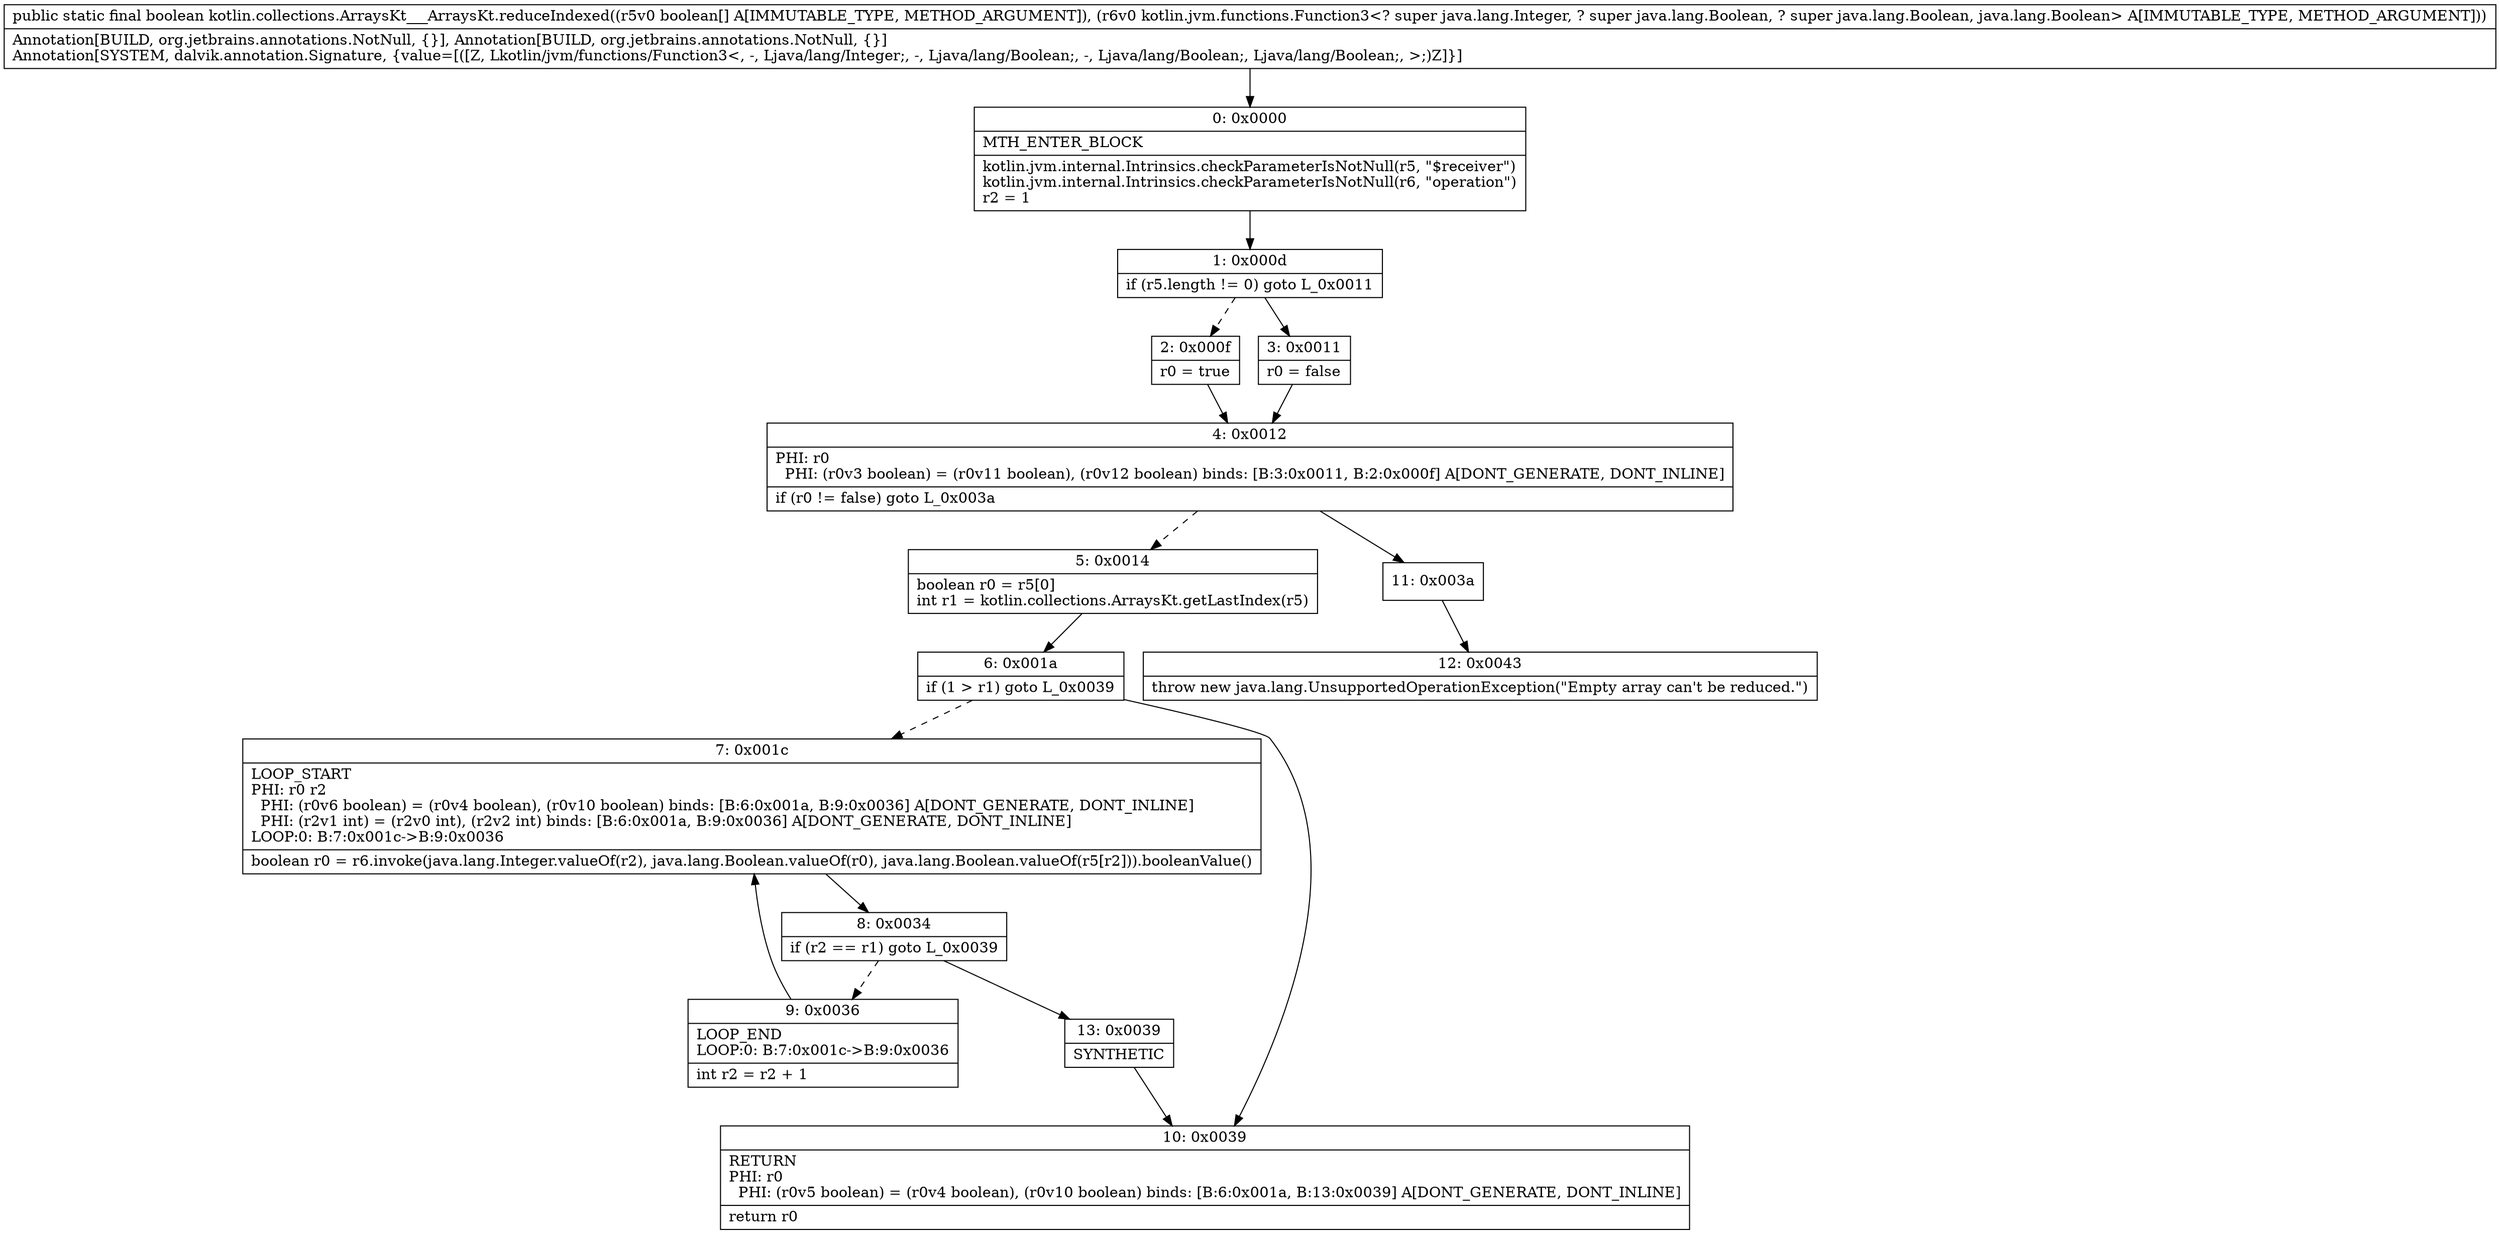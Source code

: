 digraph "CFG forkotlin.collections.ArraysKt___ArraysKt.reduceIndexed([ZLkotlin\/jvm\/functions\/Function3;)Z" {
Node_0 [shape=record,label="{0\:\ 0x0000|MTH_ENTER_BLOCK\l|kotlin.jvm.internal.Intrinsics.checkParameterIsNotNull(r5, \"$receiver\")\lkotlin.jvm.internal.Intrinsics.checkParameterIsNotNull(r6, \"operation\")\lr2 = 1\l}"];
Node_1 [shape=record,label="{1\:\ 0x000d|if (r5.length != 0) goto L_0x0011\l}"];
Node_2 [shape=record,label="{2\:\ 0x000f|r0 = true\l}"];
Node_3 [shape=record,label="{3\:\ 0x0011|r0 = false\l}"];
Node_4 [shape=record,label="{4\:\ 0x0012|PHI: r0 \l  PHI: (r0v3 boolean) = (r0v11 boolean), (r0v12 boolean) binds: [B:3:0x0011, B:2:0x000f] A[DONT_GENERATE, DONT_INLINE]\l|if (r0 != false) goto L_0x003a\l}"];
Node_5 [shape=record,label="{5\:\ 0x0014|boolean r0 = r5[0]\lint r1 = kotlin.collections.ArraysKt.getLastIndex(r5)\l}"];
Node_6 [shape=record,label="{6\:\ 0x001a|if (1 \> r1) goto L_0x0039\l}"];
Node_7 [shape=record,label="{7\:\ 0x001c|LOOP_START\lPHI: r0 r2 \l  PHI: (r0v6 boolean) = (r0v4 boolean), (r0v10 boolean) binds: [B:6:0x001a, B:9:0x0036] A[DONT_GENERATE, DONT_INLINE]\l  PHI: (r2v1 int) = (r2v0 int), (r2v2 int) binds: [B:6:0x001a, B:9:0x0036] A[DONT_GENERATE, DONT_INLINE]\lLOOP:0: B:7:0x001c\-\>B:9:0x0036\l|boolean r0 = r6.invoke(java.lang.Integer.valueOf(r2), java.lang.Boolean.valueOf(r0), java.lang.Boolean.valueOf(r5[r2])).booleanValue()\l}"];
Node_8 [shape=record,label="{8\:\ 0x0034|if (r2 == r1) goto L_0x0039\l}"];
Node_9 [shape=record,label="{9\:\ 0x0036|LOOP_END\lLOOP:0: B:7:0x001c\-\>B:9:0x0036\l|int r2 = r2 + 1\l}"];
Node_10 [shape=record,label="{10\:\ 0x0039|RETURN\lPHI: r0 \l  PHI: (r0v5 boolean) = (r0v4 boolean), (r0v10 boolean) binds: [B:6:0x001a, B:13:0x0039] A[DONT_GENERATE, DONT_INLINE]\l|return r0\l}"];
Node_11 [shape=record,label="{11\:\ 0x003a}"];
Node_12 [shape=record,label="{12\:\ 0x0043|throw new java.lang.UnsupportedOperationException(\"Empty array can't be reduced.\")\l}"];
Node_13 [shape=record,label="{13\:\ 0x0039|SYNTHETIC\l}"];
MethodNode[shape=record,label="{public static final boolean kotlin.collections.ArraysKt___ArraysKt.reduceIndexed((r5v0 boolean[] A[IMMUTABLE_TYPE, METHOD_ARGUMENT]), (r6v0 kotlin.jvm.functions.Function3\<? super java.lang.Integer, ? super java.lang.Boolean, ? super java.lang.Boolean, java.lang.Boolean\> A[IMMUTABLE_TYPE, METHOD_ARGUMENT]))  | Annotation[BUILD, org.jetbrains.annotations.NotNull, \{\}], Annotation[BUILD, org.jetbrains.annotations.NotNull, \{\}]\lAnnotation[SYSTEM, dalvik.annotation.Signature, \{value=[([Z, Lkotlin\/jvm\/functions\/Function3\<, \-, Ljava\/lang\/Integer;, \-, Ljava\/lang\/Boolean;, \-, Ljava\/lang\/Boolean;, Ljava\/lang\/Boolean;, \>;)Z]\}]\l}"];
MethodNode -> Node_0;
Node_0 -> Node_1;
Node_1 -> Node_2[style=dashed];
Node_1 -> Node_3;
Node_2 -> Node_4;
Node_3 -> Node_4;
Node_4 -> Node_5[style=dashed];
Node_4 -> Node_11;
Node_5 -> Node_6;
Node_6 -> Node_7[style=dashed];
Node_6 -> Node_10;
Node_7 -> Node_8;
Node_8 -> Node_9[style=dashed];
Node_8 -> Node_13;
Node_9 -> Node_7;
Node_11 -> Node_12;
Node_13 -> Node_10;
}

